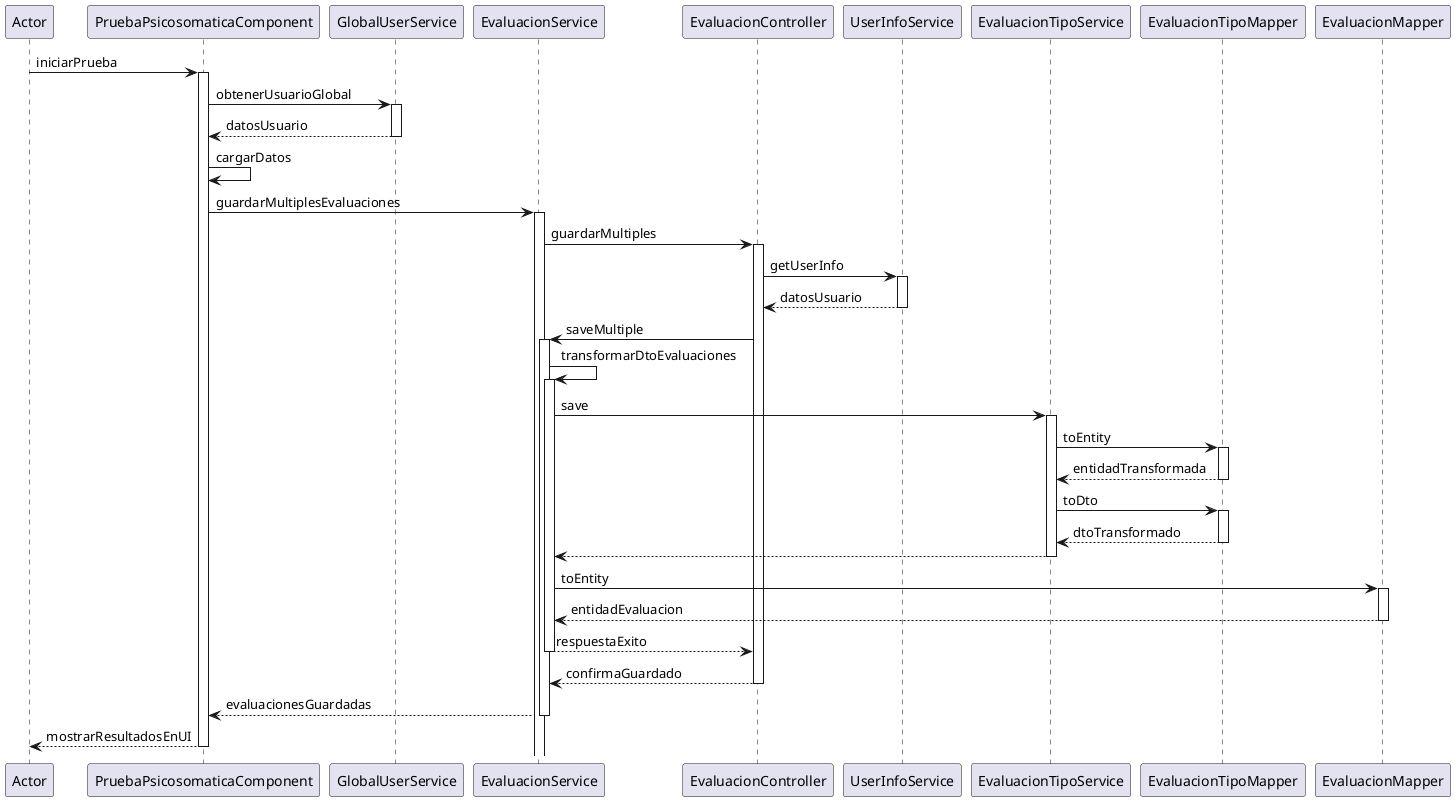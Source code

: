 @startuml
participant Actor
Actor -> PruebaPsicosomaticaComponent: iniciarPrueba
activate PruebaPsicosomaticaComponent
PruebaPsicosomaticaComponent -> GlobalUserService: obtenerUsuarioGlobal
activate GlobalUserService
GlobalUserService --> PruebaPsicosomaticaComponent: datosUsuario
deactivate GlobalUserService

PruebaPsicosomaticaComponent -> PruebaPsicosomaticaComponent: cargarDatos
PruebaPsicosomaticaComponent -> EvaluacionService: guardarMultiplesEvaluaciones
activate EvaluacionService

EvaluacionService -> EvaluacionController: guardarMultiples
activate EvaluacionController
EvaluacionController -> UserInfoService: getUserInfo
activate UserInfoService
UserInfoService --> EvaluacionController: datosUsuario
deactivate UserInfoService

EvaluacionController -> EvaluacionService: saveMultiple
activate EvaluacionService
EvaluacionService -> EvaluacionService: transformarDtoEvaluaciones
activate EvaluacionService

EvaluacionService -> EvaluacionTipoService: save
activate EvaluacionTipoService
EvaluacionTipoService -> EvaluacionTipoMapper: toEntity
activate EvaluacionTipoMapper
EvaluacionTipoMapper --> EvaluacionTipoService: entidadTransformada
deactivate EvaluacionTipoMapper

EvaluacionTipoService -> EvaluacionTipoMapper: toDto
activate EvaluacionTipoMapper
EvaluacionTipoMapper --> EvaluacionTipoService: dtoTransformado
deactivate EvaluacionTipoMapper
EvaluacionTipoService --> EvaluacionService
deactivate EvaluacionTipoService

EvaluacionService -> EvaluacionMapper: toEntity
activate EvaluacionMapper
EvaluacionMapper --> EvaluacionService: entidadEvaluacion
deactivate EvaluacionMapper

EvaluacionService --> EvaluacionController: respuestaExito
deactivate EvaluacionService
EvaluacionController --> EvaluacionService: confirmaGuardado
deactivate EvaluacionController
EvaluacionService --> PruebaPsicosomaticaComponent: evaluacionesGuardadas
deactivate EvaluacionService

PruebaPsicosomaticaComponent --> Actor: mostrarResultadosEnUI
deactivate PruebaPsicosomaticaComponent
@enduml